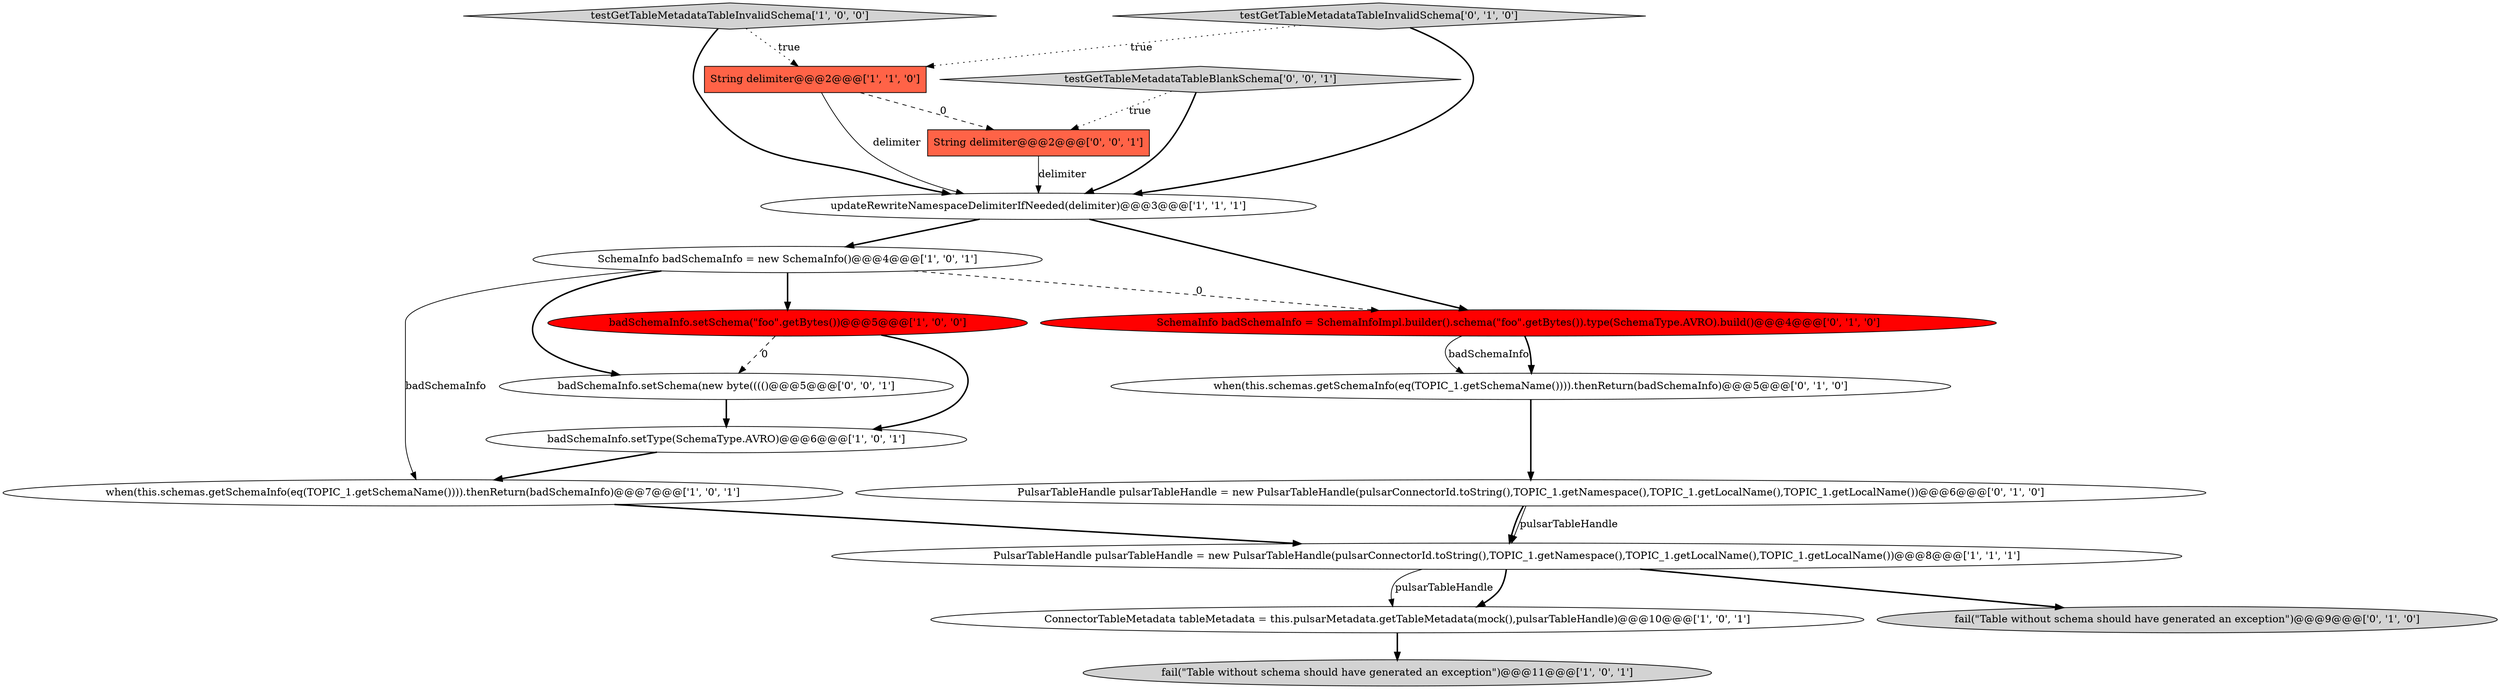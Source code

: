 digraph {
6 [style = filled, label = "String delimiter@@@2@@@['1', '1', '0']", fillcolor = tomato, shape = box image = "AAA0AAABBB1BBB"];
4 [style = filled, label = "fail(\"Table without schema should have generated an exception\")@@@11@@@['1', '0', '1']", fillcolor = lightgray, shape = ellipse image = "AAA0AAABBB1BBB"];
2 [style = filled, label = "testGetTableMetadataTableInvalidSchema['1', '0', '0']", fillcolor = lightgray, shape = diamond image = "AAA0AAABBB1BBB"];
3 [style = filled, label = "updateRewriteNamespaceDelimiterIfNeeded(delimiter)@@@3@@@['1', '1', '1']", fillcolor = white, shape = ellipse image = "AAA0AAABBB1BBB"];
7 [style = filled, label = "SchemaInfo badSchemaInfo = new SchemaInfo()@@@4@@@['1', '0', '1']", fillcolor = white, shape = ellipse image = "AAA0AAABBB1BBB"];
11 [style = filled, label = "SchemaInfo badSchemaInfo = SchemaInfoImpl.builder().schema(\"foo\".getBytes()).type(SchemaType.AVRO).build()@@@4@@@['0', '1', '0']", fillcolor = red, shape = ellipse image = "AAA1AAABBB2BBB"];
17 [style = filled, label = "testGetTableMetadataTableBlankSchema['0', '0', '1']", fillcolor = lightgray, shape = diamond image = "AAA0AAABBB3BBB"];
10 [style = filled, label = "when(this.schemas.getSchemaInfo(eq(TOPIC_1.getSchemaName()))).thenReturn(badSchemaInfo)@@@5@@@['0', '1', '0']", fillcolor = white, shape = ellipse image = "AAA0AAABBB2BBB"];
0 [style = filled, label = "PulsarTableHandle pulsarTableHandle = new PulsarTableHandle(pulsarConnectorId.toString(),TOPIC_1.getNamespace(),TOPIC_1.getLocalName(),TOPIC_1.getLocalName())@@@8@@@['1', '1', '1']", fillcolor = white, shape = ellipse image = "AAA0AAABBB1BBB"];
15 [style = filled, label = "String delimiter@@@2@@@['0', '0', '1']", fillcolor = tomato, shape = box image = "AAA0AAABBB3BBB"];
16 [style = filled, label = "badSchemaInfo.setSchema(new byte(((()@@@5@@@['0', '0', '1']", fillcolor = white, shape = ellipse image = "AAA0AAABBB3BBB"];
5 [style = filled, label = "badSchemaInfo.setSchema(\"foo\".getBytes())@@@5@@@['1', '0', '0']", fillcolor = red, shape = ellipse image = "AAA1AAABBB1BBB"];
8 [style = filled, label = "when(this.schemas.getSchemaInfo(eq(TOPIC_1.getSchemaName()))).thenReturn(badSchemaInfo)@@@7@@@['1', '0', '1']", fillcolor = white, shape = ellipse image = "AAA0AAABBB1BBB"];
14 [style = filled, label = "testGetTableMetadataTableInvalidSchema['0', '1', '0']", fillcolor = lightgray, shape = diamond image = "AAA0AAABBB2BBB"];
9 [style = filled, label = "ConnectorTableMetadata tableMetadata = this.pulsarMetadata.getTableMetadata(mock(),pulsarTableHandle)@@@10@@@['1', '0', '1']", fillcolor = white, shape = ellipse image = "AAA0AAABBB1BBB"];
1 [style = filled, label = "badSchemaInfo.setType(SchemaType.AVRO)@@@6@@@['1', '0', '1']", fillcolor = white, shape = ellipse image = "AAA0AAABBB1BBB"];
13 [style = filled, label = "PulsarTableHandle pulsarTableHandle = new PulsarTableHandle(pulsarConnectorId.toString(),TOPIC_1.getNamespace(),TOPIC_1.getLocalName(),TOPIC_1.getLocalName())@@@6@@@['0', '1', '0']", fillcolor = white, shape = ellipse image = "AAA0AAABBB2BBB"];
12 [style = filled, label = "fail(\"Table without schema should have generated an exception\")@@@9@@@['0', '1', '0']", fillcolor = lightgray, shape = ellipse image = "AAA0AAABBB2BBB"];
14->3 [style = bold, label=""];
0->9 [style = bold, label=""];
13->0 [style = solid, label="pulsarTableHandle"];
1->8 [style = bold, label=""];
11->10 [style = solid, label="badSchemaInfo"];
0->12 [style = bold, label=""];
9->4 [style = bold, label=""];
2->3 [style = bold, label=""];
3->11 [style = bold, label=""];
7->11 [style = dashed, label="0"];
8->0 [style = bold, label=""];
5->16 [style = dashed, label="0"];
0->9 [style = solid, label="pulsarTableHandle"];
5->1 [style = bold, label=""];
7->5 [style = bold, label=""];
17->15 [style = dotted, label="true"];
10->13 [style = bold, label=""];
3->7 [style = bold, label=""];
16->1 [style = bold, label=""];
2->6 [style = dotted, label="true"];
11->10 [style = bold, label=""];
6->15 [style = dashed, label="0"];
7->16 [style = bold, label=""];
17->3 [style = bold, label=""];
15->3 [style = solid, label="delimiter"];
7->8 [style = solid, label="badSchemaInfo"];
6->3 [style = solid, label="delimiter"];
13->0 [style = bold, label=""];
14->6 [style = dotted, label="true"];
}
